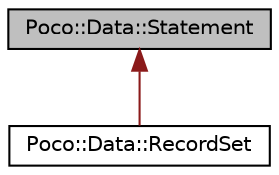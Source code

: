 digraph "Poco::Data::Statement"
{
 // LATEX_PDF_SIZE
  edge [fontname="Helvetica",fontsize="10",labelfontname="Helvetica",labelfontsize="10"];
  node [fontname="Helvetica",fontsize="10",shape=record];
  Node1 [label="Poco::Data::Statement",height=0.2,width=0.4,color="black", fillcolor="grey75", style="filled", fontcolor="black",tooltip=" "];
  Node1 -> Node2 [dir="back",color="firebrick4",fontsize="10",style="solid",fontname="Helvetica"];
  Node2 [label="Poco::Data::RecordSet",height=0.2,width=0.4,color="black", fillcolor="white", style="filled",URL="$classPoco_1_1Data_1_1RecordSet.html",tooltip=" "];
}
